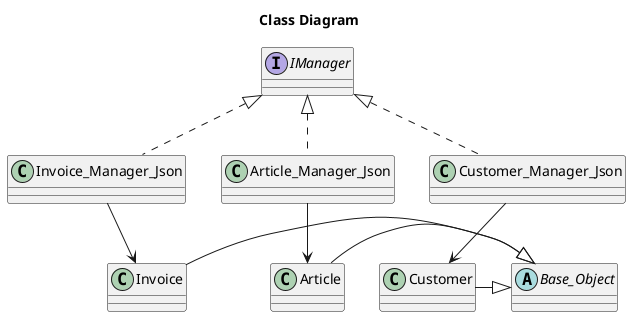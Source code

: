 @startuml
title Class Diagram

abstract class Base_Object

Base_Object <|-left- Invoice
Base_Object <|-left- Article
Base_Object <|-left- Customer

interface IManager
IManager <|.. Invoice_Manager_Json
IManager <|.. Article_Manager_Json
IManager <|.. Customer_Manager_Json

Invoice_Manager_Json --> Invoice
Article_Manager_Json --> Article
Customer_Manager_Json --> Customer

@enduml
